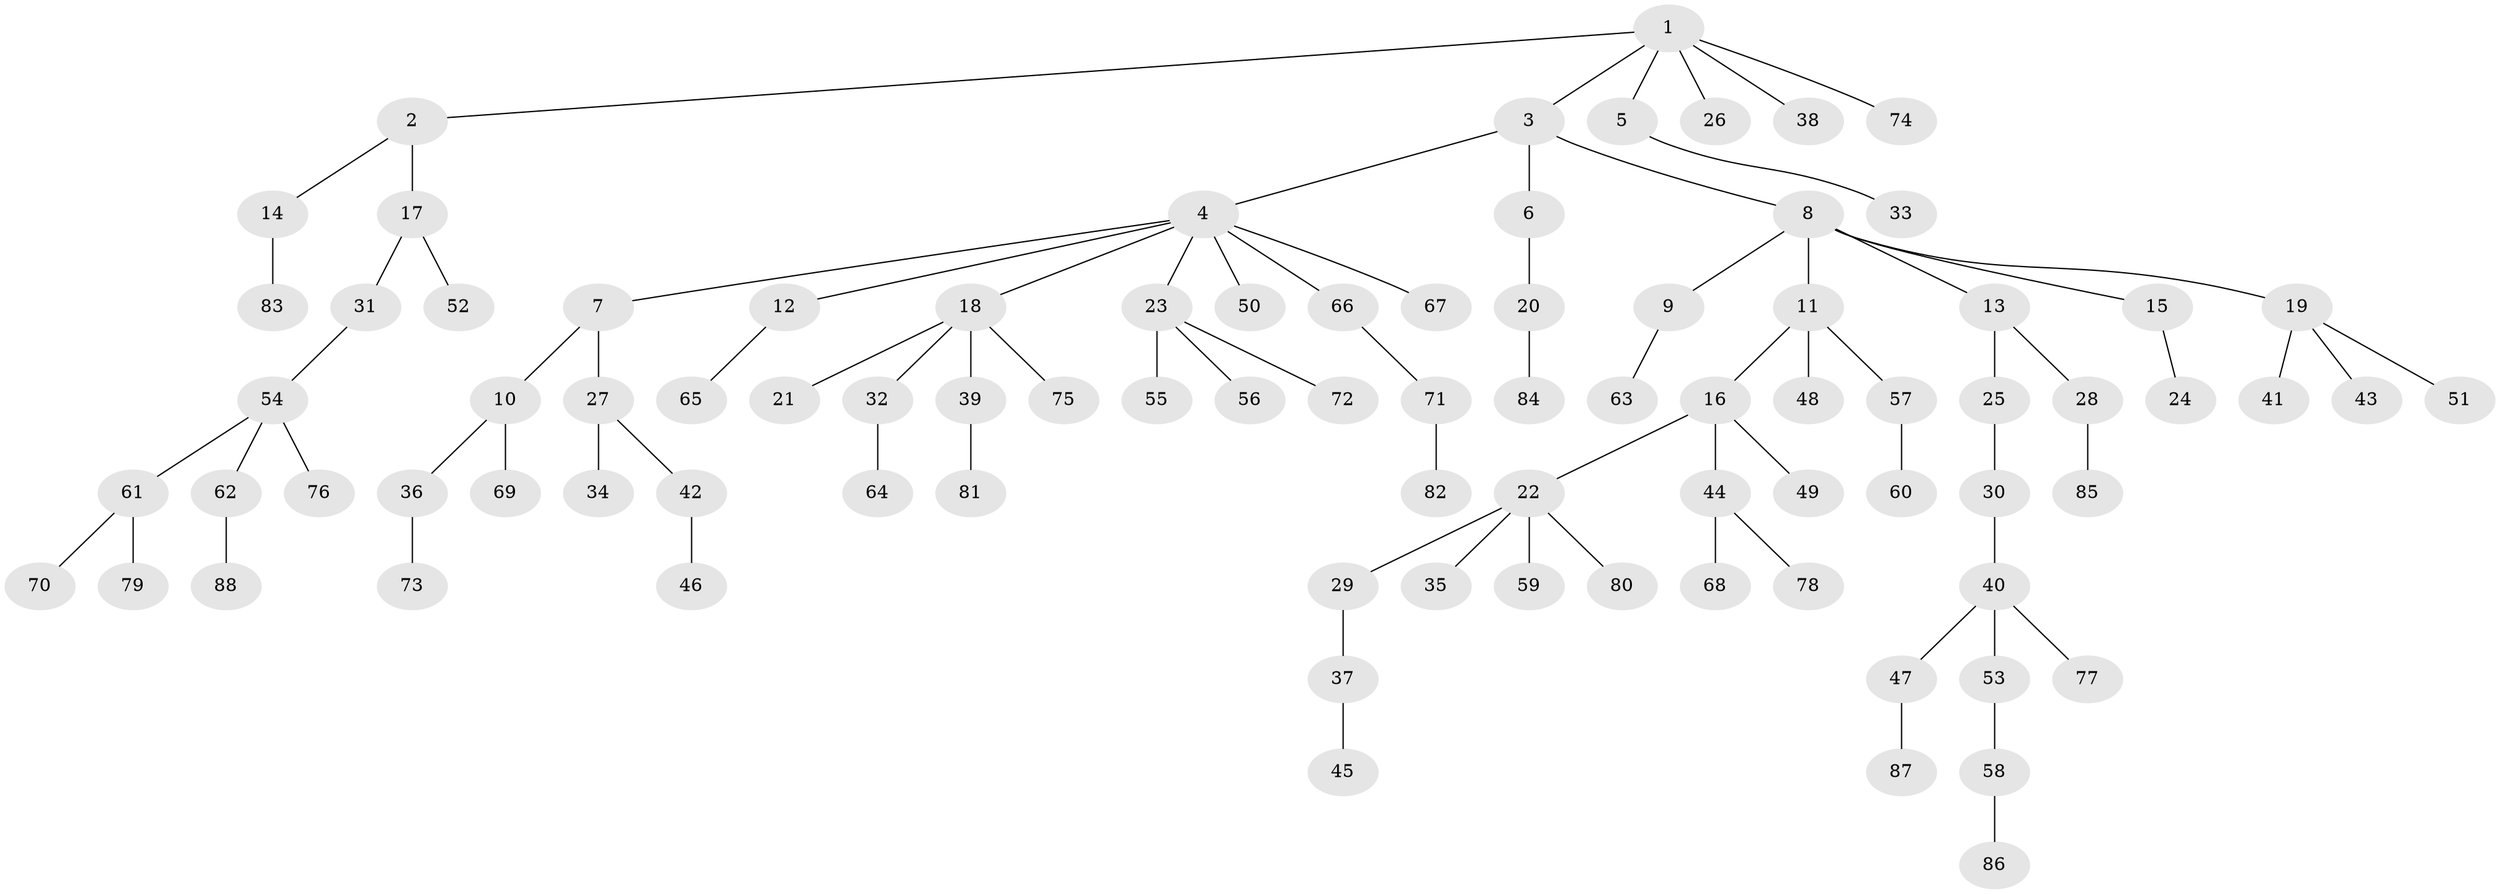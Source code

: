 // Generated by graph-tools (version 1.1) at 2025/26/03/09/25 03:26:29]
// undirected, 88 vertices, 87 edges
graph export_dot {
graph [start="1"]
  node [color=gray90,style=filled];
  1;
  2;
  3;
  4;
  5;
  6;
  7;
  8;
  9;
  10;
  11;
  12;
  13;
  14;
  15;
  16;
  17;
  18;
  19;
  20;
  21;
  22;
  23;
  24;
  25;
  26;
  27;
  28;
  29;
  30;
  31;
  32;
  33;
  34;
  35;
  36;
  37;
  38;
  39;
  40;
  41;
  42;
  43;
  44;
  45;
  46;
  47;
  48;
  49;
  50;
  51;
  52;
  53;
  54;
  55;
  56;
  57;
  58;
  59;
  60;
  61;
  62;
  63;
  64;
  65;
  66;
  67;
  68;
  69;
  70;
  71;
  72;
  73;
  74;
  75;
  76;
  77;
  78;
  79;
  80;
  81;
  82;
  83;
  84;
  85;
  86;
  87;
  88;
  1 -- 2;
  1 -- 3;
  1 -- 5;
  1 -- 26;
  1 -- 38;
  1 -- 74;
  2 -- 14;
  2 -- 17;
  3 -- 4;
  3 -- 6;
  3 -- 8;
  4 -- 7;
  4 -- 12;
  4 -- 18;
  4 -- 23;
  4 -- 50;
  4 -- 66;
  4 -- 67;
  5 -- 33;
  6 -- 20;
  7 -- 10;
  7 -- 27;
  8 -- 9;
  8 -- 11;
  8 -- 13;
  8 -- 15;
  8 -- 19;
  9 -- 63;
  10 -- 36;
  10 -- 69;
  11 -- 16;
  11 -- 48;
  11 -- 57;
  12 -- 65;
  13 -- 25;
  13 -- 28;
  14 -- 83;
  15 -- 24;
  16 -- 22;
  16 -- 44;
  16 -- 49;
  17 -- 31;
  17 -- 52;
  18 -- 21;
  18 -- 32;
  18 -- 39;
  18 -- 75;
  19 -- 41;
  19 -- 43;
  19 -- 51;
  20 -- 84;
  22 -- 29;
  22 -- 35;
  22 -- 59;
  22 -- 80;
  23 -- 55;
  23 -- 56;
  23 -- 72;
  25 -- 30;
  27 -- 34;
  27 -- 42;
  28 -- 85;
  29 -- 37;
  30 -- 40;
  31 -- 54;
  32 -- 64;
  36 -- 73;
  37 -- 45;
  39 -- 81;
  40 -- 47;
  40 -- 53;
  40 -- 77;
  42 -- 46;
  44 -- 68;
  44 -- 78;
  47 -- 87;
  53 -- 58;
  54 -- 61;
  54 -- 62;
  54 -- 76;
  57 -- 60;
  58 -- 86;
  61 -- 70;
  61 -- 79;
  62 -- 88;
  66 -- 71;
  71 -- 82;
}
